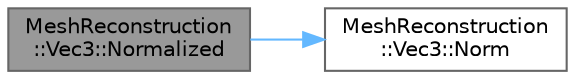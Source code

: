 digraph "MeshReconstruction::Vec3::Normalized"
{
 // INTERACTIVE_SVG=YES
 // LATEX_PDF_SIZE
  bgcolor="transparent";
  edge [fontname=Helvetica,fontsize=10,labelfontname=Helvetica,labelfontsize=10];
  node [fontname=Helvetica,fontsize=10,shape=box,height=0.2,width=0.4];
  rankdir="LR";
  Node1 [id="Node000001",label="MeshReconstruction\l::Vec3::Normalized",height=0.2,width=0.4,color="gray40", fillcolor="grey60", style="filled", fontcolor="black",tooltip=" "];
  Node1 -> Node2 [id="edge1_Node000001_Node000002",color="steelblue1",style="solid",tooltip=" "];
  Node2 [id="Node000002",label="MeshReconstruction\l::Vec3::Norm",height=0.2,width=0.4,color="grey40", fillcolor="white", style="filled",URL="$df/d45/structMeshReconstruction_1_1Vec3.html#a1d4505f18e642d371a2bf49d3a748028",tooltip=" "];
}
